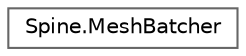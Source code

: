 digraph "类继承关系图"
{
 // LATEX_PDF_SIZE
  bgcolor="transparent";
  edge [fontname=Helvetica,fontsize=10,labelfontname=Helvetica,labelfontsize=10];
  node [fontname=Helvetica,fontsize=10,shape=box,height=0.2,width=0.4];
  rankdir="LR";
  Node0 [id="Node000000",label="Spine.MeshBatcher",height=0.2,width=0.4,color="grey40", fillcolor="white", style="filled",URL="$class_spine_1_1_mesh_batcher.html",tooltip="Draws batched meshes."];
}
